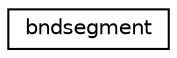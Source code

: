 digraph "Graphical Class Hierarchy"
{
 // LATEX_PDF_SIZE
  edge [fontname="Helvetica",fontsize="10",labelfontname="Helvetica",labelfontsize="10"];
  node [fontname="Helvetica",fontsize="10",shape=record];
  rankdir="LR";
  Node0 [label="bndsegment",height=0.2,width=0.4,color="black", fillcolor="white", style="filled",URL="$classbndsegment.html",tooltip=" "];
}
